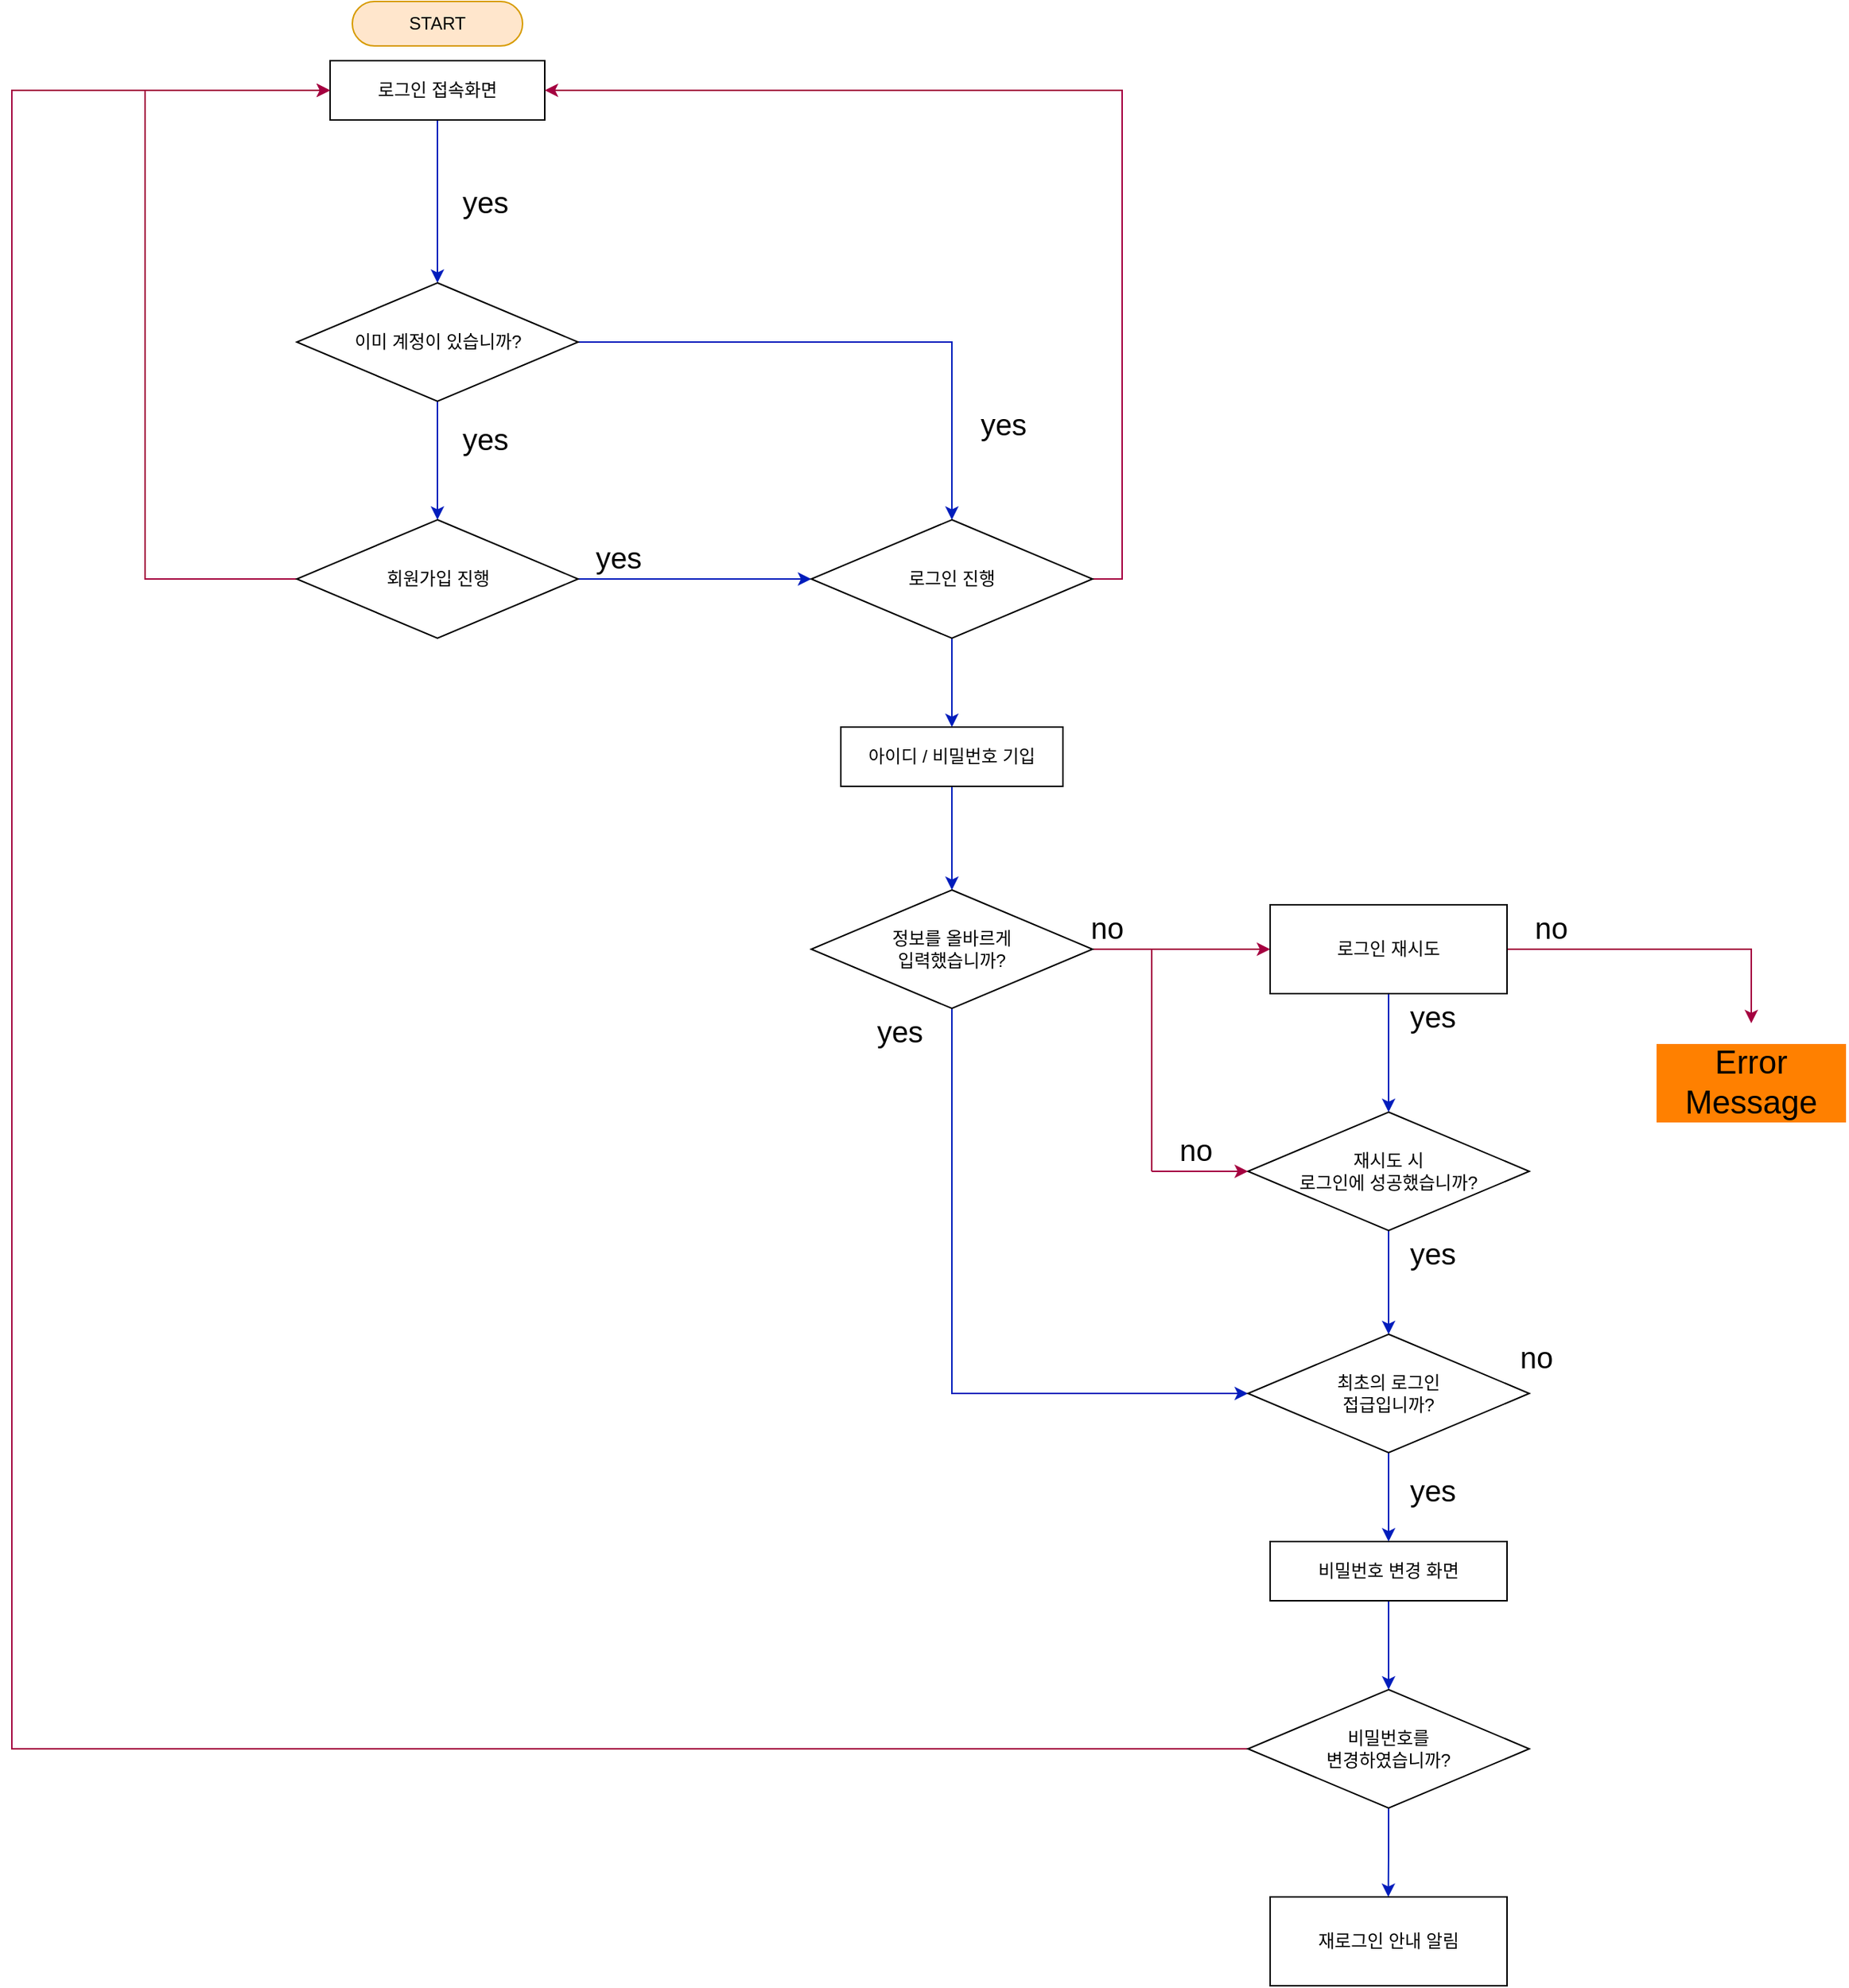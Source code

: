 <mxfile version="24.7.7">
  <diagram name="페이지-1" id="3Da0i2k-qqwpGfU_zPxF">
    <mxGraphModel grid="1" page="1" gridSize="10" guides="1" tooltips="1" connect="1" arrows="1" fold="1" pageScale="1" pageWidth="1169" pageHeight="827" math="0" shadow="0">
      <root>
        <mxCell id="0" />
        <mxCell id="1" parent="0" />
        <mxCell id="mzgO7SNqDFtFgu2426jC-3" style="edgeStyle=orthogonalEdgeStyle;rounded=0;orthogonalLoop=1;jettySize=auto;html=1;fillColor=#0050ef;strokeColor=#001DBC;" edge="1" parent="1" source="mzgO7SNqDFtFgu2426jC-1" target="mzgO7SNqDFtFgu2426jC-5">
          <mxGeometry relative="1" as="geometry">
            <mxPoint x="-162.5" y="300" as="targetPoint" />
          </mxGeometry>
        </mxCell>
        <mxCell id="mzgO7SNqDFtFgu2426jC-1" value="로그인 접속화면" style="rounded=0;whiteSpace=wrap;html=1;" vertex="1" parent="1">
          <mxGeometry x="-235" y="140" width="145" height="40" as="geometry" />
        </mxCell>
        <mxCell id="mzgO7SNqDFtFgu2426jC-2" value="START" style="rounded=1;whiteSpace=wrap;html=1;fillColor=#ffe6cc;strokeColor=#d79b00;arcSize=50;" vertex="1" parent="1">
          <mxGeometry x="-220" y="100" width="115" height="30" as="geometry" />
        </mxCell>
        <mxCell id="mzgO7SNqDFtFgu2426jC-7" value="" style="edgeStyle=orthogonalEdgeStyle;rounded=0;orthogonalLoop=1;jettySize=auto;html=1;fillColor=#0050ef;strokeColor=#001DBC;" edge="1" parent="1" source="mzgO7SNqDFtFgu2426jC-5" target="mzgO7SNqDFtFgu2426jC-6">
          <mxGeometry relative="1" as="geometry" />
        </mxCell>
        <mxCell id="mzgO7SNqDFtFgu2426jC-14" style="edgeStyle=orthogonalEdgeStyle;rounded=0;orthogonalLoop=1;jettySize=auto;html=1;exitX=1;exitY=0.5;exitDx=0;exitDy=0;fillColor=#0050ef;strokeColor=#001DBC;" edge="1" parent="1" source="mzgO7SNqDFtFgu2426jC-5" target="mzgO7SNqDFtFgu2426jC-8">
          <mxGeometry relative="1" as="geometry" />
        </mxCell>
        <mxCell id="mzgO7SNqDFtFgu2426jC-5" value="이미 계정이 있습니까?" style="rhombus;whiteSpace=wrap;html=1;" vertex="1" parent="1">
          <mxGeometry x="-257.5" y="290" width="190" height="80" as="geometry" />
        </mxCell>
        <mxCell id="mzgO7SNqDFtFgu2426jC-13" style="edgeStyle=orthogonalEdgeStyle;rounded=0;orthogonalLoop=1;jettySize=auto;html=1;exitX=0;exitY=0.5;exitDx=0;exitDy=0;entryX=0;entryY=0.5;entryDx=0;entryDy=0;fillColor=#d80073;strokeColor=#A50040;" edge="1" parent="1" source="mzgO7SNqDFtFgu2426jC-6" target="mzgO7SNqDFtFgu2426jC-1">
          <mxGeometry relative="1" as="geometry">
            <Array as="points">
              <mxPoint x="-360" y="490" />
              <mxPoint x="-360" y="160" />
            </Array>
          </mxGeometry>
        </mxCell>
        <mxCell id="mzgO7SNqDFtFgu2426jC-19" style="edgeStyle=orthogonalEdgeStyle;rounded=0;orthogonalLoop=1;jettySize=auto;html=1;exitX=1;exitY=0.5;exitDx=0;exitDy=0;fillColor=#0050ef;strokeColor=#001DBC;" edge="1" parent="1" source="mzgO7SNqDFtFgu2426jC-6" target="mzgO7SNqDFtFgu2426jC-8">
          <mxGeometry relative="1" as="geometry" />
        </mxCell>
        <mxCell id="mzgO7SNqDFtFgu2426jC-6" value="회원가입 진행" style="rhombus;whiteSpace=wrap;html=1;" vertex="1" parent="1">
          <mxGeometry x="-257.5" y="450" width="190" height="80" as="geometry" />
        </mxCell>
        <mxCell id="mzgO7SNqDFtFgu2426jC-15" style="edgeStyle=orthogonalEdgeStyle;rounded=0;orthogonalLoop=1;jettySize=auto;html=1;exitX=1;exitY=0.5;exitDx=0;exitDy=0;entryX=1;entryY=0.5;entryDx=0;entryDy=0;fillColor=#d80073;strokeColor=#A50040;" edge="1" parent="1" source="mzgO7SNqDFtFgu2426jC-8" target="mzgO7SNqDFtFgu2426jC-1">
          <mxGeometry relative="1" as="geometry" />
        </mxCell>
        <mxCell id="mzgO7SNqDFtFgu2426jC-16" style="edgeStyle=orthogonalEdgeStyle;rounded=0;orthogonalLoop=1;jettySize=auto;html=1;exitX=0.5;exitY=1;exitDx=0;exitDy=0;fillColor=#0050ef;strokeColor=#001DBC;" edge="1" parent="1" source="mzgO7SNqDFtFgu2426jC-8" target="mzgO7SNqDFtFgu2426jC-18">
          <mxGeometry relative="1" as="geometry">
            <mxPoint x="185.421" y="620" as="targetPoint" />
          </mxGeometry>
        </mxCell>
        <mxCell id="mzgO7SNqDFtFgu2426jC-8" value="로그인 진행" style="rhombus;whiteSpace=wrap;html=1;" vertex="1" parent="1">
          <mxGeometry x="90" y="450" width="190" height="80" as="geometry" />
        </mxCell>
        <mxCell id="mzgO7SNqDFtFgu2426jC-20" style="edgeStyle=orthogonalEdgeStyle;rounded=0;orthogonalLoop=1;jettySize=auto;html=1;exitX=0.5;exitY=1;exitDx=0;exitDy=0;fillColor=#0050ef;strokeColor=#001DBC;" edge="1" parent="1" source="mzgO7SNqDFtFgu2426jC-18">
          <mxGeometry relative="1" as="geometry">
            <mxPoint x="185.021" y="700" as="targetPoint" />
          </mxGeometry>
        </mxCell>
        <mxCell id="mzgO7SNqDFtFgu2426jC-18" value="아이디 / 비밀번호 기입" style="rounded=0;whiteSpace=wrap;html=1;" vertex="1" parent="1">
          <mxGeometry x="110" y="590" width="150" height="40" as="geometry" />
        </mxCell>
        <mxCell id="mzgO7SNqDFtFgu2426jC-23" style="edgeStyle=orthogonalEdgeStyle;rounded=0;orthogonalLoop=1;jettySize=auto;html=1;exitX=1;exitY=0.5;exitDx=0;exitDy=0;fillColor=#d80073;strokeColor=#A50040;" edge="1" parent="1" source="mzgO7SNqDFtFgu2426jC-22" target="mzgO7SNqDFtFgu2426jC-24">
          <mxGeometry relative="1" as="geometry">
            <mxPoint x="350" y="740.333" as="targetPoint" />
          </mxGeometry>
        </mxCell>
        <mxCell id="mzgO7SNqDFtFgu2426jC-38" style="edgeStyle=orthogonalEdgeStyle;rounded=0;orthogonalLoop=1;jettySize=auto;html=1;exitX=0.5;exitY=1;exitDx=0;exitDy=0;entryX=0;entryY=0.5;entryDx=0;entryDy=0;fillColor=#0050ef;strokeColor=#001DBC;" edge="1" parent="1" source="mzgO7SNqDFtFgu2426jC-22" target="mzgO7SNqDFtFgu2426jC-36">
          <mxGeometry relative="1" as="geometry" />
        </mxCell>
        <mxCell id="mzgO7SNqDFtFgu2426jC-22" value="정보를 올바르게&lt;div&gt;입력했습니까?&lt;/div&gt;" style="rhombus;whiteSpace=wrap;html=1;" vertex="1" parent="1">
          <mxGeometry x="90" y="700" width="190" height="80" as="geometry" />
        </mxCell>
        <mxCell id="mzgO7SNqDFtFgu2426jC-25" style="edgeStyle=orthogonalEdgeStyle;rounded=0;orthogonalLoop=1;jettySize=auto;html=1;exitX=1;exitY=0.5;exitDx=0;exitDy=0;fillColor=#d80073;strokeColor=#A50040;" edge="1" parent="1" source="mzgO7SNqDFtFgu2426jC-24" target="mzgO7SNqDFtFgu2426jC-52">
          <mxGeometry relative="1" as="geometry">
            <mxPoint x="700" y="780" as="targetPoint" />
          </mxGeometry>
        </mxCell>
        <mxCell id="mzgO7SNqDFtFgu2426jC-27" style="edgeStyle=orthogonalEdgeStyle;rounded=0;orthogonalLoop=1;jettySize=auto;html=1;exitX=0.5;exitY=1;exitDx=0;exitDy=0;entryX=0.5;entryY=0;entryDx=0;entryDy=0;fillColor=#0050ef;strokeColor=#001DBC;" edge="1" parent="1" source="mzgO7SNqDFtFgu2426jC-24" target="mzgO7SNqDFtFgu2426jC-26">
          <mxGeometry relative="1" as="geometry" />
        </mxCell>
        <mxCell id="mzgO7SNqDFtFgu2426jC-24" value="로그인 재시도" style="rounded=0;whiteSpace=wrap;html=1;" vertex="1" parent="1">
          <mxGeometry x="400" y="710" width="160" height="60" as="geometry" />
        </mxCell>
        <mxCell id="mzgO7SNqDFtFgu2426jC-37" style="edgeStyle=orthogonalEdgeStyle;rounded=0;orthogonalLoop=1;jettySize=auto;html=1;exitX=0.5;exitY=1;exitDx=0;exitDy=0;entryX=0.5;entryY=0;entryDx=0;entryDy=0;fillColor=#0050ef;strokeColor=#001DBC;" edge="1" parent="1" source="mzgO7SNqDFtFgu2426jC-26" target="mzgO7SNqDFtFgu2426jC-36">
          <mxGeometry relative="1" as="geometry" />
        </mxCell>
        <mxCell id="mzgO7SNqDFtFgu2426jC-26" value="&lt;div&gt;재시도 시&lt;/div&gt;&lt;span style=&quot;background-color: initial;&quot;&gt;로그인에 성공했습니까?&lt;/span&gt;" style="rhombus;whiteSpace=wrap;html=1;" vertex="1" parent="1">
          <mxGeometry x="385" y="850" width="190" height="80" as="geometry" />
        </mxCell>
        <mxCell id="mzgO7SNqDFtFgu2426jC-42" style="edgeStyle=orthogonalEdgeStyle;rounded=0;orthogonalLoop=1;jettySize=auto;html=1;exitX=0.5;exitY=1;exitDx=0;exitDy=0;fillColor=#0050ef;strokeColor=#001DBC;" edge="1" parent="1" source="mzgO7SNqDFtFgu2426jC-36" target="mzgO7SNqDFtFgu2426jC-43">
          <mxGeometry relative="1" as="geometry">
            <mxPoint x="480.241" y="1130" as="targetPoint" />
          </mxGeometry>
        </mxCell>
        <mxCell id="mzgO7SNqDFtFgu2426jC-36" value="최초의 로그인&lt;div&gt;접급입니까?&lt;/div&gt;" style="rhombus;whiteSpace=wrap;html=1;" vertex="1" parent="1">
          <mxGeometry x="385" y="1000" width="190" height="80" as="geometry" />
        </mxCell>
        <mxCell id="mzgO7SNqDFtFgu2426jC-40" value="" style="endArrow=classic;html=1;rounded=0;entryX=0;entryY=0.5;entryDx=0;entryDy=0;fillColor=#d80073;strokeColor=#A50040;" edge="1" parent="1" target="mzgO7SNqDFtFgu2426jC-26">
          <mxGeometry width="50" height="50" relative="1" as="geometry">
            <mxPoint x="320" y="890" as="sourcePoint" />
            <mxPoint x="410" y="790" as="targetPoint" />
          </mxGeometry>
        </mxCell>
        <mxCell id="mzgO7SNqDFtFgu2426jC-41" value="" style="endArrow=none;html=1;rounded=0;fillColor=#d80073;strokeColor=#A50040;" edge="1" parent="1">
          <mxGeometry width="50" height="50" relative="1" as="geometry">
            <mxPoint x="320" y="890" as="sourcePoint" />
            <mxPoint x="320" y="740" as="targetPoint" />
          </mxGeometry>
        </mxCell>
        <mxCell id="mzgO7SNqDFtFgu2426jC-45" style="edgeStyle=orthogonalEdgeStyle;rounded=0;orthogonalLoop=1;jettySize=auto;html=1;exitX=0.5;exitY=1;exitDx=0;exitDy=0;entryX=0.5;entryY=0;entryDx=0;entryDy=0;fillColor=#0050ef;strokeColor=#001DBC;" edge="1" parent="1" source="mzgO7SNqDFtFgu2426jC-43" target="mzgO7SNqDFtFgu2426jC-46">
          <mxGeometry relative="1" as="geometry">
            <mxPoint x="480.286" y="1220" as="targetPoint" />
          </mxGeometry>
        </mxCell>
        <mxCell id="mzgO7SNqDFtFgu2426jC-43" value="비밀번호 변경 화면" style="rounded=0;whiteSpace=wrap;html=1;" vertex="1" parent="1">
          <mxGeometry x="400" y="1140" width="160" height="40" as="geometry" />
        </mxCell>
        <mxCell id="mzgO7SNqDFtFgu2426jC-49" style="edgeStyle=orthogonalEdgeStyle;rounded=0;orthogonalLoop=1;jettySize=auto;html=1;exitX=0.5;exitY=1;exitDx=0;exitDy=0;fillColor=#0050ef;strokeColor=#001DBC;" edge="1" parent="1" source="mzgO7SNqDFtFgu2426jC-46">
          <mxGeometry relative="1" as="geometry">
            <mxPoint x="479.8" y="1380" as="targetPoint" />
          </mxGeometry>
        </mxCell>
        <mxCell id="mzgO7SNqDFtFgu2426jC-56" style="edgeStyle=orthogonalEdgeStyle;rounded=0;orthogonalLoop=1;jettySize=auto;html=1;exitX=0;exitY=0.5;exitDx=0;exitDy=0;fillColor=#d80073;strokeColor=#A50040;entryX=0;entryY=0.5;entryDx=0;entryDy=0;" edge="1" parent="1" source="mzgO7SNqDFtFgu2426jC-46" target="mzgO7SNqDFtFgu2426jC-1">
          <mxGeometry relative="1" as="geometry">
            <mxPoint x="-250.0" y="160" as="targetPoint" />
            <Array as="points">
              <mxPoint x="-450" y="1280" />
              <mxPoint x="-450" y="160" />
            </Array>
          </mxGeometry>
        </mxCell>
        <mxCell id="mzgO7SNqDFtFgu2426jC-46" value="비밀번호를&lt;div&gt;변경하였습니까?&lt;/div&gt;" style="rhombus;whiteSpace=wrap;html=1;" vertex="1" parent="1">
          <mxGeometry x="385" y="1240" width="190" height="80" as="geometry" />
        </mxCell>
        <mxCell id="mzgO7SNqDFtFgu2426jC-50" value="재로그인 안내 알림" style="rounded=0;whiteSpace=wrap;html=1;" vertex="1" parent="1">
          <mxGeometry x="400" y="1380" width="160" height="60" as="geometry" />
        </mxCell>
        <mxCell id="mzgO7SNqDFtFgu2426jC-52" value="&lt;font style=&quot;font-size: 22px;&quot;&gt;Error Message&lt;/font&gt;" style="text;html=1;align=center;verticalAlign=middle;whiteSpace=wrap;rounded=0;strokeWidth=6;labelBackgroundColor=#FF8000;" vertex="1" parent="1">
          <mxGeometry x="660" y="790" width="130" height="80" as="geometry" />
        </mxCell>
        <mxCell id="mzgO7SNqDFtFgu2426jC-54" value="no" style="text;html=1;align=center;verticalAlign=middle;whiteSpace=wrap;rounded=0;fontSize=20;" vertex="1" parent="1">
          <mxGeometry x="260" y="710" width="60" height="30" as="geometry" />
        </mxCell>
        <mxCell id="mzgO7SNqDFtFgu2426jC-55" value="yes" style="text;html=1;align=center;verticalAlign=middle;whiteSpace=wrap;rounded=0;fontSize=20;" vertex="1" parent="1">
          <mxGeometry x="120" y="780" width="60" height="30" as="geometry" />
        </mxCell>
        <mxCell id="mzgO7SNqDFtFgu2426jC-57" value="yes" style="text;html=1;align=center;verticalAlign=middle;whiteSpace=wrap;rounded=0;fontSize=20;" vertex="1" parent="1">
          <mxGeometry x="190" y="370" width="60" height="30" as="geometry" />
        </mxCell>
        <mxCell id="mzgO7SNqDFtFgu2426jC-58" value="yes" style="text;html=1;align=center;verticalAlign=middle;whiteSpace=wrap;rounded=0;fontSize=20;" vertex="1" parent="1">
          <mxGeometry x="-160" y="380" width="60" height="30" as="geometry" />
        </mxCell>
        <mxCell id="mzgO7SNqDFtFgu2426jC-59" value="yes" style="text;html=1;align=center;verticalAlign=middle;whiteSpace=wrap;rounded=0;fontSize=20;" vertex="1" parent="1">
          <mxGeometry x="-160" y="220" width="60" height="30" as="geometry" />
        </mxCell>
        <mxCell id="mzgO7SNqDFtFgu2426jC-60" value="no" style="text;html=1;align=center;verticalAlign=middle;whiteSpace=wrap;rounded=0;fontSize=20;" vertex="1" parent="1">
          <mxGeometry x="560" y="710" width="60" height="30" as="geometry" />
        </mxCell>
        <mxCell id="mzgO7SNqDFtFgu2426jC-61" value="no" style="text;html=1;align=center;verticalAlign=middle;whiteSpace=wrap;rounded=0;fontSize=20;" vertex="1" parent="1">
          <mxGeometry x="320" y="860" width="60" height="30" as="geometry" />
        </mxCell>
        <mxCell id="mzgO7SNqDFtFgu2426jC-62" value="no" style="text;html=1;align=center;verticalAlign=middle;whiteSpace=wrap;rounded=0;fontSize=20;" vertex="1" parent="1">
          <mxGeometry x="550" y="1000" width="60" height="30" as="geometry" />
        </mxCell>
        <mxCell id="mzgO7SNqDFtFgu2426jC-63" value="yes" style="text;html=1;align=center;verticalAlign=middle;whiteSpace=wrap;rounded=0;fontSize=20;" vertex="1" parent="1">
          <mxGeometry x="-70" y="460" width="60" height="30" as="geometry" />
        </mxCell>
        <mxCell id="mzgO7SNqDFtFgu2426jC-64" value="yes" style="text;html=1;align=center;verticalAlign=middle;whiteSpace=wrap;rounded=0;fontSize=20;" vertex="1" parent="1">
          <mxGeometry x="480" y="930" width="60" height="30" as="geometry" />
        </mxCell>
        <mxCell id="mzgO7SNqDFtFgu2426jC-65" value="yes" style="text;html=1;align=center;verticalAlign=middle;whiteSpace=wrap;rounded=0;fontSize=20;" vertex="1" parent="1">
          <mxGeometry x="480" y="1090" width="60" height="30" as="geometry" />
        </mxCell>
        <mxCell id="mzgO7SNqDFtFgu2426jC-66" value="yes" style="text;html=1;align=center;verticalAlign=middle;whiteSpace=wrap;rounded=0;fontSize=20;" vertex="1" parent="1">
          <mxGeometry x="480" y="770" width="60" height="30" as="geometry" />
        </mxCell>
      </root>
    </mxGraphModel>
  </diagram>
</mxfile>
